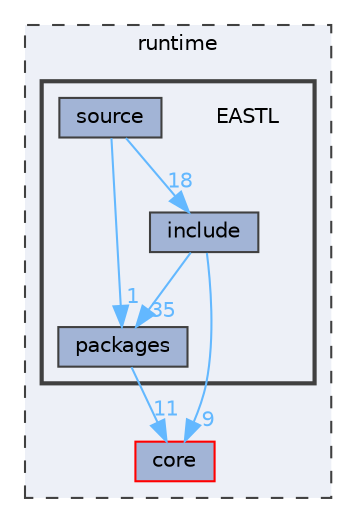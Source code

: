 digraph "runtime/EASTL"
{
 // LATEX_PDF_SIZE
  bgcolor="transparent";
  edge [fontname=Helvetica,fontsize=10,labelfontname=Helvetica,labelfontsize=10];
  node [fontname=Helvetica,fontsize=10,shape=box,height=0.2,width=0.4];
  compound=true
  subgraph clusterdir_cb031e414f281a658b23dddb30bb9d2c {
    graph [ bgcolor="#edf0f7", pencolor="grey25", label="runtime", fontname=Helvetica,fontsize=10 style="filled,dashed", URL="dir_cb031e414f281a658b23dddb30bb9d2c.html",tooltip=""]
  dir_0b94c9ea5f3d98712a457061cc05ff83 [label="core", fillcolor="#a2b4d6", color="red", style="filled", URL="dir_0b94c9ea5f3d98712a457061cc05ff83.html",tooltip=""];
  subgraph clusterdir_46d996951237f3a811adda0775610b84 {
    graph [ bgcolor="#edf0f7", pencolor="grey25", label="", fontname=Helvetica,fontsize=10 style="filled,bold", URL="dir_46d996951237f3a811adda0775610b84.html",tooltip=""]
    dir_46d996951237f3a811adda0775610b84 [shape=plaintext, label="EASTL"];
  dir_06f2802bae06e0b7e2ef6af4877ff7fa [label="include", fillcolor="#a2b4d6", color="grey25", style="filled", URL="dir_06f2802bae06e0b7e2ef6af4877ff7fa.html",tooltip=""];
  dir_cc5c4d973dd7a361701cc063f2c02cbc [label="packages", fillcolor="#a2b4d6", color="grey25", style="filled", URL="dir_cc5c4d973dd7a361701cc063f2c02cbc.html",tooltip=""];
  dir_72947863698306a1eb3f379f9a676472 [label="source", fillcolor="#a2b4d6", color="grey25", style="filled", URL="dir_72947863698306a1eb3f379f9a676472.html",tooltip=""];
  }
  }
  dir_06f2802bae06e0b7e2ef6af4877ff7fa->dir_0b94c9ea5f3d98712a457061cc05ff83 [headlabel="9", labeldistance=1.5 headhref="dir_000083_000023.html" href="dir_000083_000023.html" color="steelblue1" fontcolor="steelblue1"];
  dir_06f2802bae06e0b7e2ef6af4877ff7fa->dir_cc5c4d973dd7a361701cc063f2c02cbc [headlabel="35", labeldistance=1.5 headhref="dir_000083_000102.html" href="dir_000083_000102.html" color="steelblue1" fontcolor="steelblue1"];
  dir_cc5c4d973dd7a361701cc063f2c02cbc->dir_0b94c9ea5f3d98712a457061cc05ff83 [headlabel="11", labeldistance=1.5 headhref="dir_000102_000023.html" href="dir_000102_000023.html" color="steelblue1" fontcolor="steelblue1"];
  dir_72947863698306a1eb3f379f9a676472->dir_06f2802bae06e0b7e2ef6af4877ff7fa [headlabel="18", labeldistance=1.5 headhref="dir_000118_000083.html" href="dir_000118_000083.html" color="steelblue1" fontcolor="steelblue1"];
  dir_72947863698306a1eb3f379f9a676472->dir_cc5c4d973dd7a361701cc063f2c02cbc [headlabel="1", labeldistance=1.5 headhref="dir_000118_000102.html" href="dir_000118_000102.html" color="steelblue1" fontcolor="steelblue1"];
}
